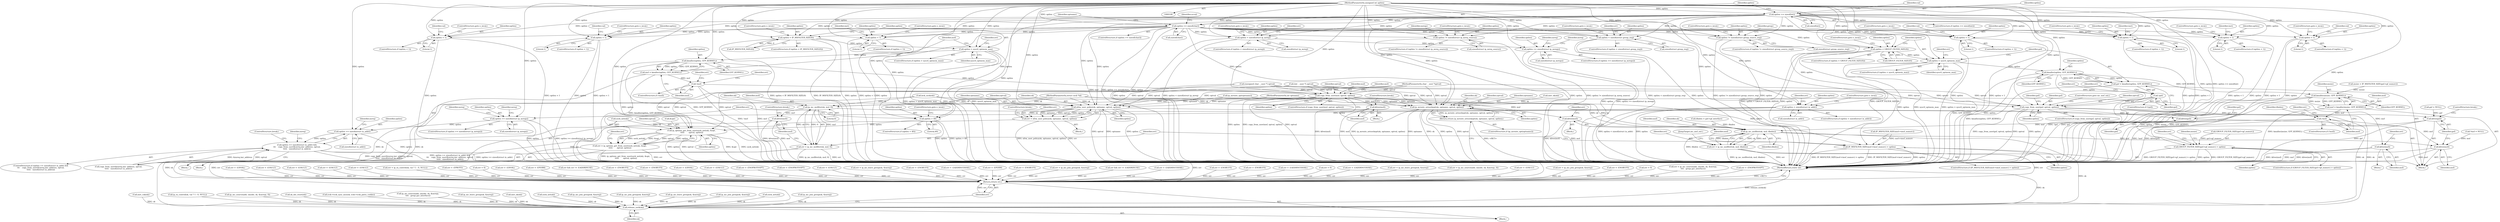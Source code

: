 digraph "0_linux_f6d8bd051c391c1c0458a30b2a7abcd939329259_26@API" {
"1000211" [label="(Call,optlen >= sizeof(int))"];
"1000113" [label="(MethodParameterIn,unsigned int optlen)"];
"1000227" [label="(Call,optlen >= sizeof(char))"];
"1000251" [label="(Call,ip_mroute_setsockopt(sk, optname, optval, optlen))"];
"1000250" [label="(Return,return ip_mroute_setsockopt(sk, optname, optval, optlen);)"];
"1000271" [label="(Call,optlen > 40)"];
"1000277" [label="(Call,ip_options_get_from_user(sock_net(sk), &opt,\n \t\t\t\t\t       optval, optlen))"];
"1000275" [label="(Call,err = ip_options_get_from_user(sock_net(sk), &opt,\n \t\t\t\t\t       optval, optlen))"];
"1001712" [label="(Return,return err;)"];
"1000505" [label="(Call,optlen < 1)"];
"1000615" [label="(Call,optlen < 1)"];
"1000644" [label="(Call,optlen < 1)"];
"1000671" [label="(Call,optlen < sizeof(struct in_addr))"];
"1000681" [label="(Call,optlen >= sizeof(struct ip_mreqn))"];
"1000704" [label="(Call,optlen >= sizeof(struct in_addr))"];
"1000703" [label="(Call,optlen >= sizeof(struct in_addr) &&\n\t\t\t    copy_from_user(&mreq.imr_address, optval,\n\t\t\t\t\t   sizeof(struct in_addr)))"];
"1000837" [label="(Call,optlen < sizeof(struct ip_mreq))"];
"1000847" [label="(Call,optlen >= sizeof(struct ip_mreqn))"];
"1000898" [label="(Call,optlen < IP_MSFILTER_SIZE(0))"];
"1000904" [label="(Call,optlen > sysctl_optmem_max)"];
"1000915" [label="(Call,kmalloc(optlen, GFP_KERNEL))"];
"1000913" [label="(Call,msf = kmalloc(optlen, GFP_KERNEL))"];
"1000919" [label="(Call,!msf)"];
"1000932" [label="(Call,copy_from_user(msf, optval, optlen))"];
"1000937" [label="(Call,kfree(msf))"];
"1000953" [label="(Call,kfree(msf))"];
"1000961" [label="(Call,IP_MSFILTER_SIZE(msf->imsf_numsrc) > optlen)"];
"1000968" [label="(Call,kfree(msf))"];
"1000977" [label="(Call,ip_mc_msfilter(sk, msf, 0))"];
"1000975" [label="(Call,err = ip_mc_msfilter(sk, msf, 0))"];
"1000981" [label="(Call,kfree(msf))"];
"1001710" [label="(Call,release_sock(sk))"];
"1000993" [label="(Call,optlen != sizeof(struct ip_mreq_source))"];
"1001109" [label="(Call,optlen < sizeof(struct group_req))"];
"1001190" [label="(Call,optlen != sizeof(struct group_source_req))"];
"1001390" [label="(Call,optlen < GROUP_FILTER_SIZE(0))"];
"1001396" [label="(Call,optlen > sysctl_optmem_max)"];
"1001407" [label="(Call,kmalloc(optlen, GFP_KERNEL))"];
"1001405" [label="(Call,gsf = kmalloc(optlen, GFP_KERNEL))"];
"1001411" [label="(Call,!gsf)"];
"1001424" [label="(Call,copy_from_user(gsf, optval, optlen))"];
"1001448" [label="(Call,GROUP_FILTER_SIZE(gsf->gf_numsrc) > optlen)"];
"1001577" [label="(Call,kfree(gsf))"];
"1001591" [label="(Call,kfree(gsf))"];
"1001468" [label="(Call,kmalloc(msize, GFP_KERNEL))"];
"1001466" [label="(Call,msf = kmalloc(msize, GFP_KERNEL))"];
"1001472" [label="(Call,!msf)"];
"1001584" [label="(Call,ip_mc_msfilter(sk, msf, ifindex))"];
"1001582" [label="(Call,err = ip_mc_msfilter(sk, msf, ifindex))"];
"1001589" [label="(Call,kfree(msf))"];
"1001596" [label="(Call,optlen < 1)"];
"1001628" [label="(Call,optlen < 1)"];
"1001653" [label="(Call,xfrm_user_policy(sk, optname, optval, optlen))"];
"1001651" [label="(Call,err = xfrm_user_policy(sk, optname, optval, optlen))"];
"1001671" [label="(Call,optlen < 1)"];
"1001685" [label="(Call,optlen < 1)"];
"1000508" [label="(ControlStructure,goto e_inval;)"];
"1001415" [label="(Identifier,err)"];
"1001685" [label="(Call,optlen < 1)"];
"1000905" [label="(Identifier,optlen)"];
"1000506" [label="(Identifier,optlen)"];
"1001425" [label="(Identifier,gsf)"];
"1001115" [label="(Identifier,err)"];
"1001656" [label="(Identifier,optval)"];
"1000295" [label="(Call,inet_csk(sk))"];
"1000507" [label="(Literal,1)"];
"1001390" [label="(Call,optlen < GROUP_FILTER_SIZE(0))"];
"1001395" [label="(ControlStructure,if (optlen > sysctl_optmem_max))"];
"1000673" [label="(Call,sizeof(struct in_addr))"];
"1001687" [label="(Literal,1)"];
"1000826" [label="(Call,err = -EPROTO)"];
"1001453" [label="(Identifier,optlen)"];
"1000981" [label="(Call,kfree(msf))"];
"1001713" [label="(Identifier,err)"];
"1001592" [label="(Identifier,gsf)"];
"1000969" [label="(Identifier,msf)"];
"1000670" [label="(ControlStructure,if (optlen < sizeof(struct in_addr)))"];
"1000210" [label="(ControlStructure,if (optlen >= sizeof(int)))"];
"1000704" [label="(Call,optlen >= sizeof(struct in_addr))"];
"1000961" [label="(Call,IP_MSFILTER_SIZE(msf->imsf_numsrc) > optlen)"];
"1000235" [label="(Identifier,ucval)"];
"1000247" [label="(ControlStructure,if (ip_mroute_opt(optname)))"];
"1000254" [label="(Identifier,optval)"];
"1000997" [label="(ControlStructure,goto e_inval;)"];
"1000253" [label="(Identifier,optname)"];
"1001579" [label="(Call,gsf = NULL)"];
"1001394" [label="(ControlStructure,goto e_inval;)"];
"1001408" [label="(Identifier,optlen)"];
"1000213" [label="(Call,sizeof(int))"];
"1000276" [label="(Identifier,err)"];
"1001467" [label="(Identifier,msf)"];
"1000274" [label="(ControlStructure,goto e_inval;)"];
"1001618" [label="(Call,ip_ra_control(sk, val ? 1 : 0, NULL))"];
"1001094" [label="(Call,ip_mc_source(add, omode, sk, &mreqs, 0))"];
"1000256" [label="(Call,err = 0)"];
"1000919" [label="(Call,!msf)"];
"1000849" [label="(Call,sizeof(struct ip_mreqn))"];
"1001392" [label="(Call,GROUP_FILTER_SIZE(0))"];
"1001412" [label="(Identifier,gsf)"];
"1000112" [label="(MethodParameterIn,char __user *optval)"];
"1001652" [label="(Identifier,err)"];
"1000864" [label="(Identifier,mreq)"];
"1000933" [label="(Identifier,msf)"];
"1001673" [label="(Literal,1)"];
"1000273" [label="(Literal,40)"];
"1000938" [label="(Identifier,msf)"];
"1000680" [label="(ControlStructure,if (optlen >= sizeof(struct ip_mreqn)))"];
"1000212" [label="(Identifier,optlen)"];
"1000953" [label="(Call,kfree(msf))"];
"1001674" [label="(ControlStructure,goto e_inval;)"];
"1000785" [label="(Call,err = -EINVAL)"];
"1001442" [label="(Call,err = -ENOBUFS)"];
"1000970" [label="(Call,err = -EINVAL)"];
"1000982" [label="(Identifier,msf)"];
"1000500" [label="(Call,sk_dst_reset(sk))"];
"1000277" [label="(Call,ip_options_get_from_user(sock_net(sk), &opt,\n \t\t\t\t\t       optval, optlen))"];
"1000915" [label="(Call,kmalloc(optlen, GFP_KERNEL))"];
"1001396" [label="(Call,optlen > sysctl_optmem_max)"];
"1001420" [label="(Identifier,err)"];
"1001398" [label="(Identifier,sysctl_optmem_max)"];
"1001677" [label="(Identifier,inet)"];
"1000689" [label="(Identifier,mreq)"];
"1000706" [label="(Call,sizeof(struct in_addr))"];
"1001711" [label="(Identifier,sk)"];
"1000909" [label="(Identifier,err)"];
"1000962" [label="(Call,IP_MSFILTER_SIZE(msf->imsf_numsrc))"];
"1001109" [label="(Call,optlen < sizeof(struct group_req))"];
"1001582" [label="(Call,err = ip_mc_msfilter(sk, msf, ifindex))"];
"1001665" [label="(Call,err = -EPERM)"];
"1000343" [label="(Call,icsk->icsk_sync_mss(sk, icsk->icsk_pmtu_cookie))"];
"1001376" [label="(Block,)"];
"1001476" [label="(Identifier,err)"];
"1001595" [label="(ControlStructure,if (optlen < 1))"];
"1001630" [label="(Literal,1)"];
"1000683" [label="(Call,sizeof(struct ip_mreqn))"];
"1001411" [label="(Call,!gsf)"];
"1001654" [label="(Identifier,sk)"];
"1001634" [label="(Identifier,inet)"];
"1000931" [label="(ControlStructure,if (copy_from_user(msf, optval, optlen)))"];
"1001589" [label="(Call,kfree(msf))"];
"1001071" [label="(Call,err && err != -EADDRINUSE)"];
"1001409" [label="(Identifier,GFP_KERNEL)"];
"1001414" [label="(Call,err = -ENOBUFS)"];
"1000617" [label="(Literal,1)"];
"1001597" [label="(Identifier,optlen)"];
"1000275" [label="(Call,err = ip_options_get_from_user(sock_net(sk), &opt,\n \t\t\t\t\t       optval, optlen))"];
"1000676" [label="(Call,err = -EFAULT)"];
"1000270" [label="(ControlStructure,if (optlen > 40))"];
"1000646" [label="(Literal,1)"];
"1000954" [label="(Identifier,msf)"];
"1001593" [label="(ControlStructure,break;)"];
"1000932" [label="(Call,copy_from_user(msf, optval, optlen))"];
"1000559" [label="(Call,err = -ENOPROTOOPT)"];
"1001670" [label="(ControlStructure,if (optlen < 1))"];
"1000960" [label="(ControlStructure,if (IP_MSFILTER_SIZE(msf->imsf_numsrc) > optlen))"];
"1000927" [label="(Call,err = -EFAULT)"];
"1000614" [label="(ControlStructure,if (optlen < 1))"];
"1001631" [label="(ControlStructure,goto e_inval;)"];
"1001428" [label="(ControlStructure,goto mc_msf_out;)"];
"1001705" [label="(Call,err = -ENOPROTOOPT)"];
"1000917" [label="(Identifier,GFP_KERNEL)"];
"1001591" [label="(Call,kfree(gsf))"];
"1000980" [label="(Literal,0)"];
"1001599" [label="(ControlStructure,goto e_inval;)"];
"1000836" [label="(ControlStructure,if (optlen < sizeof(struct ip_mreq)))"];
"1000903" [label="(ControlStructure,if (optlen > sysctl_optmem_max))"];
"1000280" [label="(Call,&opt)"];
"1001423" [label="(ControlStructure,if (copy_from_user(gsf, optval, optlen)))"];
"1000621" [label="(Identifier,val)"];
"1001460" [label="(Call,msize = IP_MSFILTER_SIZE(gsf->gf_numsrc))"];
"1001651" [label="(Call,err = xfrm_user_policy(sk, optname, optval, optlen))"];
"1000111" [label="(MethodParameterIn,int optname)"];
"1000916" [label="(Identifier,optlen)"];
"1000887" [label="(Call,err = ip_mc_leave_group(sk, &mreq))"];
"1000895" [label="(Block,)"];
"1000904" [label="(Call,optlen > sysctl_optmem_max)"];
"1000705" [label="(Identifier,optlen)"];
"1000920" [label="(Identifier,msf)"];
"1001584" [label="(Call,ip_mc_msfilter(sk, msf, ifindex))"];
"1001365" [label="(Call,ip_mc_source(add, omode, sk, &mreqs,\n\t\t\t\t   greqs.gsr_interface))"];
"1001577" [label="(Call,kfree(gsf))"];
"1000993" [label="(Call,optlen != sizeof(struct ip_mreq_source))"];
"1001583" [label="(Identifier,err)"];
"1001470" [label="(Identifier,GFP_KERNEL)"];
"1001473" [label="(Identifier,msf)"];
"1000955" [label="(Call,err = -ENOBUFS)"];
"1000976" [label="(Identifier,err)"];
"1001194" [label="(ControlStructure,goto e_inval;)"];
"1000977" [label="(Call,ip_mc_msfilter(sk, msf, 0))"];
"1001448" [label="(Call,GROUP_FILTER_SIZE(gsf->gf_numsrc) > optlen)"];
"1001189" [label="(ControlStructure,if (optlen != sizeof(struct group_source_req)))"];
"1001174" [label="(Call,ip_mc_leave_group(sk, &mreq))"];
"1001627" [label="(ControlStructure,if (optlen < 1))"];
"1000647" [label="(ControlStructure,goto e_inval;)"];
"1001391" [label="(Identifier,optlen)"];
"1000250" [label="(Return,return ip_mroute_setsockopt(sk, optname, optval, optlen);)"];
"1000265" [label="(Block,)"];
"1000832" [label="(Call,inet_sk(sk))"];
"1001712" [label="(Return,return err;)"];
"1000775" [label="(Call,err = -EADDRNOTAVAIL)"];
"1001688" [label="(ControlStructure,goto e_inval;)"];
"1000837" [label="(Call,optlen < sizeof(struct ip_mreq))"];
"1000978" [label="(Identifier,sk)"];
"1001642" [label="(Call,err = -EPERM)"];
"1001603" [label="(Identifier,val)"];
"1000283" [label="(Identifier,optlen)"];
"1001475" [label="(Call,err = -ENOBUFS)"];
"1000952" [label="(Block,)"];
"1000880" [label="(Call,err = ip_mc_join_group(sk, &mreq))"];
"1001335" [label="(Call,err && err != -EADDRINUSE)"];
"1000966" [label="(Identifier,optlen)"];
"1000944" [label="(Identifier,msf)"];
"1001629" [label="(Identifier,optlen)"];
"1001585" [label="(Identifier,sk)"];
"1000227" [label="(Call,optlen >= sizeof(char))"];
"1001447" [label="(ControlStructure,if (GROUP_FILTER_SIZE(gsf->gf_numsrc) > optlen))"];
"1000109" [label="(MethodParameterIn,struct sock *sk)"];
"1001225" [label="(Call,err = -EADDRNOTAVAIL)"];
"1000995" [label="(Call,sizeof(struct ip_mreq_source))"];
"1001405" [label="(Call,gsf = kmalloc(optlen, GFP_KERNEL))"];
"1000847" [label="(Call,optlen >= sizeof(struct ip_mreqn))"];
"1000720" [label="(Identifier,mreq)"];
"1000236" [label="(Call,(unsigned char __user *) optval)"];
"1001424" [label="(Call,copy_from_user(gsf, optval, optlen))"];
"1000682" [label="(Identifier,optlen)"];
"1000263" [label="(Block,)"];
"1001466" [label="(Call,msf = kmalloc(msize, GFP_KERNEL))"];
"1000681" [label="(Call,optlen >= sizeof(struct ip_mreqn))"];
"1000922" [label="(Call,err = -ENOBUFS)"];
"1000848" [label="(Identifier,optlen)"];
"1000251" [label="(Call,ip_mroute_setsockopt(sk, optname, optval, optlen))"];
"1001461" [label="(Identifier,msize)"];
"1000936" [label="(Block,)"];
"1001684" [label="(ControlStructure,if (optlen < 1))"];
"1001400" [label="(Call,err = -ENOBUFS)"];
"1001192" [label="(Call,sizeof(struct group_source_req))"];
"1000716" [label="(ControlStructure,break;)"];
"1000913" [label="(Call,msf = kmalloc(optlen, GFP_KERNEL))"];
"1001587" [label="(Identifier,ifindex)"];
"1000939" [label="(ControlStructure,break;)"];
"1001469" [label="(Identifier,msize)"];
"1000282" [label="(Identifier,optval)"];
"1000285" [label="(Identifier,err)"];
"1000971" [label="(Identifier,err)"];
"1001500" [label="(Call,err = -EADDRNOTAVAIL)"];
"1001401" [label="(Identifier,err)"];
"1001108" [label="(ControlStructure,if (optlen < sizeof(struct group_req)))"];
"1001580" [label="(Identifier,gsf)"];
"1001672" [label="(Identifier,optlen)"];
"1000248" [label="(Call,ip_mroute_opt(optname))"];
"1000838" [label="(Identifier,optlen)"];
"1000902" [label="(ControlStructure,goto e_inval;)"];
"1000271" [label="(Call,optlen > 40)"];
"1001426" [label="(Identifier,optval)"];
"1001628" [label="(Call,optlen < 1)"];
"1001471" [label="(ControlStructure,if (!msf))"];
"1001172" [label="(Call,err = ip_mc_leave_group(sk, &mreq))"];
"1000671" [label="(Call,optlen < sizeof(struct in_addr))"];
"1000615" [label="(Call,optlen < 1)"];
"1000750" [label="(Call,sock_net(sk))"];
"1001092" [label="(Call,err = ip_mc_source(add, omode, sk, &mreqs, 0))"];
"1000672" [label="(Identifier,optlen)"];
"1001598" [label="(Literal,1)"];
"1001655" [label="(Identifier,optname)"];
"1000643" [label="(ControlStructure,if (optlen < 1))"];
"1001066" [label="(Call,ip_mc_join_group(sk, &mreq))"];
"1000839" [label="(Call,sizeof(struct ip_mreq))"];
"1001449" [label="(Call,GROUP_FILTER_SIZE(gsf->gf_numsrc))"];
"1000229" [label="(Call,sizeof(char))"];
"1000900" [label="(Call,IP_MSFILTER_SIZE(0))"];
"1000645" [label="(Identifier,optlen)"];
"1000937" [label="(Call,kfree(msf))"];
"1000934" [label="(Identifier,optval)"];
"1000272" [label="(Identifier,optlen)"];
"1000842" [label="(Call,err = -EFAULT)"];
"1000113" [label="(MethodParameterIn,unsigned int optlen)"];
"1001653" [label="(Call,xfrm_user_policy(sk, optname, optval, optlen))"];
"1001407" [label="(Call,kmalloc(optlen, GFP_KERNEL))"];
"1001533" [label="(Call,err = -EADDRNOTAVAIL)"];
"1000979" [label="(Identifier,msf)"];
"1001481" [label="(Identifier,ifindex)"];
"1000219" [label="(Call,(int __user *) optval)"];
"1000743" [label="(Call,err = 0)"];
"1000897" [label="(ControlStructure,if (optlen < IP_MSFILTER_SIZE(0)))"];
"1000956" [label="(Identifier,err)"];
"1001110" [label="(Identifier,optlen)"];
"1000644" [label="(Call,optlen < 1)"];
"1001191" [label="(Identifier,optlen)"];
"1000211" [label="(Call,optlen >= sizeof(int))"];
"1001578" [label="(Identifier,gsf)"];
"1000711" [label="(Identifier,mreq)"];
"1001588" [label="(JumpTarget,mc_msf_out:)"];
"1001113" [label="(ControlStructure,goto e_inval;)"];
"1000992" [label="(ControlStructure,if (optlen != sizeof(struct ip_mreq_source)))"];
"1001379" [label="(Call,*msf = NULL)"];
"1001657" [label="(Identifier,optlen)"];
"1000923" [label="(Identifier,err)"];
"1000226" [label="(ControlStructure,if (optlen >= sizeof(char)))"];
"1001167" [label="(Call,ip_mc_join_group(sk, &mreq))"];
"1000994" [label="(Identifier,optlen)"];
"1000889" [label="(Call,ip_mc_leave_group(sk, &mreq))"];
"1000249" [label="(Identifier,optname)"];
"1001720" [label="(MethodReturn,static int)"];
"1000708" [label="(Call,copy_from_user(&mreq.imr_address, optval,\n\t\t\t\t\t   sizeof(struct in_addr)))"];
"1000882" [label="(Call,ip_mc_join_group(sk, &mreq))"];
"1001165" [label="(Call,err = ip_mc_join_group(sk, &mreq))"];
"1000618" [label="(ControlStructure,goto e_inval;)"];
"1000118" [label="(Call,inet_sk(sk))"];
"1000908" [label="(Call,err = -ENOBUFS)"];
"1000899" [label="(Identifier,optlen)"];
"1000770" [label="(Call,sock_net(sk))"];
"1000512" [label="(Identifier,val)"];
"1001596" [label="(Call,optlen < 1)"];
"1001671" [label="(Call,optlen < 1)"];
"1001692" [label="(Identifier,val)"];
"1000818" [label="(Call,err = 0)"];
"1000616" [label="(Identifier,optlen)"];
"1000928" [label="(Identifier,err)"];
"1001363" [label="(Call,err = ip_mc_source(add, omode, sk, &mreqs,\n\t\t\t\t   greqs.gsr_interface))"];
"1000278" [label="(Call,sock_net(sk))"];
"1000675" [label="(ControlStructure,goto e_inval;)"];
"1000228" [label="(Identifier,optlen)"];
"1001480" [label="(Call,ifindex = gsf->gf_interface)"];
"1001456" [label="(Identifier,err)"];
"1000975" [label="(Call,err = ip_mc_msfilter(sk, msf, 0))"];
"1000537" [label="(Call,err = -ENOPROTOOPT)"];
"1000935" [label="(Identifier,optlen)"];
"1001330" [label="(Call,ip_mc_join_group(sk, &mreq))"];
"1001389" [label="(ControlStructure,if (optlen < GROUP_FILTER_SIZE(0)))"];
"1001590" [label="(Identifier,msf)"];
"1000114" [label="(Block,)"];
"1001710" [label="(Call,release_sock(sk))"];
"1000843" [label="(Identifier,err)"];
"1001455" [label="(Call,err = -EINVAL)"];
"1000504" [label="(ControlStructure,if (optlen < 1))"];
"1000967" [label="(Block,)"];
"1001001" [label="(Identifier,mreqs)"];
"1001410" [label="(ControlStructure,if (!gsf))"];
"1000983" [label="(ControlStructure,break;)"];
"1000918" [label="(ControlStructure,if (!msf))"];
"1000968" [label="(Call,kfree(msf))"];
"1001397" [label="(Identifier,optlen)"];
"1001658" [label="(ControlStructure,break;)"];
"1001006" [label="(Call,err = -EFAULT)"];
"1001433" [label="(Identifier,gsf)"];
"1001419" [label="(Call,err = -EFAULT)"];
"1001190" [label="(Call,optlen != sizeof(struct group_source_req))"];
"1001427" [label="(Identifier,optlen)"];
"1000698" [label="(Identifier,mreq)"];
"1001406" [label="(Identifier,gsf)"];
"1000846" [label="(ControlStructure,if (optlen >= sizeof(struct ip_mreqn)))"];
"1001203" [label="(Call,err = -EFAULT)"];
"1000914" [label="(Identifier,msf)"];
"1000677" [label="(Identifier,err)"];
"1001198" [label="(Identifier,greqs)"];
"1000906" [label="(Identifier,sysctl_optmem_max)"];
"1001111" [label="(Call,sizeof(struct group_req))"];
"1000703" [label="(Call,optlen >= sizeof(struct in_addr) &&\n\t\t\t    copy_from_user(&mreq.imr_address, optval,\n\t\t\t\t\t   sizeof(struct in_addr)))"];
"1001114" [label="(Call,err = -EFAULT)"];
"1000841" [label="(ControlStructure,goto e_inval;)"];
"1000505" [label="(Call,optlen < 1)"];
"1001468" [label="(Call,kmalloc(msize, GFP_KERNEL))"];
"1000650" [label="(Identifier,inet)"];
"1000259" [label="(Call,lock_sock(sk))"];
"1001616" [label="(Call,err = ip_ra_control(sk, val ? 1 : 0, NULL))"];
"1001686" [label="(Identifier,optlen)"];
"1000898" [label="(Call,optlen < IP_MSFILTER_SIZE(0))"];
"1000855" [label="(Identifier,mreq)"];
"1000702" [label="(ControlStructure,if (optlen >= sizeof(struct in_addr) &&\n\t\t\t    copy_from_user(&mreq.imr_address, optval,\n\t\t\t\t\t   sizeof(struct in_addr))))"];
"1001472" [label="(Call,!msf)"];
"1000218" [label="(Identifier,val)"];
"1000252" [label="(Identifier,sk)"];
"1001586" [label="(Identifier,msf)"];
"1000255" [label="(Identifier,optlen)"];
"1000211" -> "1000210"  [label="AST: "];
"1000211" -> "1000213"  [label="CFG: "];
"1000212" -> "1000211"  [label="AST: "];
"1000213" -> "1000211"  [label="AST: "];
"1000218" -> "1000211"  [label="CFG: "];
"1000228" -> "1000211"  [label="CFG: "];
"1000211" -> "1001720"  [label="DDG: optlen"];
"1000211" -> "1001720"  [label="DDG: optlen >= sizeof(int)"];
"1000113" -> "1000211"  [label="DDG: optlen"];
"1000211" -> "1000227"  [label="DDG: optlen"];
"1000211" -> "1000251"  [label="DDG: optlen"];
"1000211" -> "1000271"  [label="DDG: optlen"];
"1000211" -> "1000505"  [label="DDG: optlen"];
"1000211" -> "1000615"  [label="DDG: optlen"];
"1000211" -> "1000644"  [label="DDG: optlen"];
"1000211" -> "1000671"  [label="DDG: optlen"];
"1000211" -> "1000837"  [label="DDG: optlen"];
"1000211" -> "1000898"  [label="DDG: optlen"];
"1000211" -> "1000993"  [label="DDG: optlen"];
"1000211" -> "1001109"  [label="DDG: optlen"];
"1000211" -> "1001190"  [label="DDG: optlen"];
"1000211" -> "1001390"  [label="DDG: optlen"];
"1000211" -> "1001596"  [label="DDG: optlen"];
"1000211" -> "1001628"  [label="DDG: optlen"];
"1000211" -> "1001653"  [label="DDG: optlen"];
"1000211" -> "1001671"  [label="DDG: optlen"];
"1000211" -> "1001685"  [label="DDG: optlen"];
"1000113" -> "1000108"  [label="AST: "];
"1000113" -> "1001720"  [label="DDG: optlen"];
"1000113" -> "1000227"  [label="DDG: optlen"];
"1000113" -> "1000251"  [label="DDG: optlen"];
"1000113" -> "1000271"  [label="DDG: optlen"];
"1000113" -> "1000277"  [label="DDG: optlen"];
"1000113" -> "1000505"  [label="DDG: optlen"];
"1000113" -> "1000615"  [label="DDG: optlen"];
"1000113" -> "1000644"  [label="DDG: optlen"];
"1000113" -> "1000671"  [label="DDG: optlen"];
"1000113" -> "1000681"  [label="DDG: optlen"];
"1000113" -> "1000704"  [label="DDG: optlen"];
"1000113" -> "1000837"  [label="DDG: optlen"];
"1000113" -> "1000847"  [label="DDG: optlen"];
"1000113" -> "1000898"  [label="DDG: optlen"];
"1000113" -> "1000904"  [label="DDG: optlen"];
"1000113" -> "1000915"  [label="DDG: optlen"];
"1000113" -> "1000932"  [label="DDG: optlen"];
"1000113" -> "1000961"  [label="DDG: optlen"];
"1000113" -> "1000993"  [label="DDG: optlen"];
"1000113" -> "1001109"  [label="DDG: optlen"];
"1000113" -> "1001190"  [label="DDG: optlen"];
"1000113" -> "1001390"  [label="DDG: optlen"];
"1000113" -> "1001396"  [label="DDG: optlen"];
"1000113" -> "1001407"  [label="DDG: optlen"];
"1000113" -> "1001424"  [label="DDG: optlen"];
"1000113" -> "1001448"  [label="DDG: optlen"];
"1000113" -> "1001596"  [label="DDG: optlen"];
"1000113" -> "1001628"  [label="DDG: optlen"];
"1000113" -> "1001653"  [label="DDG: optlen"];
"1000113" -> "1001671"  [label="DDG: optlen"];
"1000113" -> "1001685"  [label="DDG: optlen"];
"1000227" -> "1000226"  [label="AST: "];
"1000227" -> "1000229"  [label="CFG: "];
"1000228" -> "1000227"  [label="AST: "];
"1000229" -> "1000227"  [label="AST: "];
"1000235" -> "1000227"  [label="CFG: "];
"1000249" -> "1000227"  [label="CFG: "];
"1000227" -> "1001720"  [label="DDG: optlen >= sizeof(char)"];
"1000227" -> "1001720"  [label="DDG: optlen"];
"1000227" -> "1000251"  [label="DDG: optlen"];
"1000227" -> "1000271"  [label="DDG: optlen"];
"1000227" -> "1000505"  [label="DDG: optlen"];
"1000227" -> "1000615"  [label="DDG: optlen"];
"1000227" -> "1000644"  [label="DDG: optlen"];
"1000227" -> "1000671"  [label="DDG: optlen"];
"1000227" -> "1000837"  [label="DDG: optlen"];
"1000227" -> "1000898"  [label="DDG: optlen"];
"1000227" -> "1000993"  [label="DDG: optlen"];
"1000227" -> "1001109"  [label="DDG: optlen"];
"1000227" -> "1001190"  [label="DDG: optlen"];
"1000227" -> "1001390"  [label="DDG: optlen"];
"1000227" -> "1001596"  [label="DDG: optlen"];
"1000227" -> "1001628"  [label="DDG: optlen"];
"1000227" -> "1001653"  [label="DDG: optlen"];
"1000227" -> "1001671"  [label="DDG: optlen"];
"1000227" -> "1001685"  [label="DDG: optlen"];
"1000251" -> "1000250"  [label="AST: "];
"1000251" -> "1000255"  [label="CFG: "];
"1000252" -> "1000251"  [label="AST: "];
"1000253" -> "1000251"  [label="AST: "];
"1000254" -> "1000251"  [label="AST: "];
"1000255" -> "1000251"  [label="AST: "];
"1000250" -> "1000251"  [label="CFG: "];
"1000251" -> "1001720"  [label="DDG: ip_mroute_setsockopt(sk, optname, optval, optlen)"];
"1000251" -> "1001720"  [label="DDG: optname"];
"1000251" -> "1001720"  [label="DDG: optlen"];
"1000251" -> "1001720"  [label="DDG: optval"];
"1000251" -> "1001720"  [label="DDG: sk"];
"1000251" -> "1000250"  [label="DDG: ip_mroute_setsockopt(sk, optname, optval, optlen)"];
"1000118" -> "1000251"  [label="DDG: sk"];
"1000109" -> "1000251"  [label="DDG: sk"];
"1000248" -> "1000251"  [label="DDG: optname"];
"1000111" -> "1000251"  [label="DDG: optname"];
"1000219" -> "1000251"  [label="DDG: optval"];
"1000236" -> "1000251"  [label="DDG: optval"];
"1000112" -> "1000251"  [label="DDG: optval"];
"1000250" -> "1000247"  [label="AST: "];
"1001720" -> "1000250"  [label="CFG: "];
"1000250" -> "1001720"  [label="DDG: <RET>"];
"1000271" -> "1000270"  [label="AST: "];
"1000271" -> "1000273"  [label="CFG: "];
"1000272" -> "1000271"  [label="AST: "];
"1000273" -> "1000271"  [label="AST: "];
"1000274" -> "1000271"  [label="CFG: "];
"1000276" -> "1000271"  [label="CFG: "];
"1000271" -> "1001720"  [label="DDG: optlen"];
"1000271" -> "1001720"  [label="DDG: optlen > 40"];
"1000271" -> "1000277"  [label="DDG: optlen"];
"1000277" -> "1000275"  [label="AST: "];
"1000277" -> "1000283"  [label="CFG: "];
"1000278" -> "1000277"  [label="AST: "];
"1000280" -> "1000277"  [label="AST: "];
"1000282" -> "1000277"  [label="AST: "];
"1000283" -> "1000277"  [label="AST: "];
"1000275" -> "1000277"  [label="CFG: "];
"1000277" -> "1001720"  [label="DDG: optval"];
"1000277" -> "1001720"  [label="DDG: &opt"];
"1000277" -> "1001720"  [label="DDG: sock_net(sk)"];
"1000277" -> "1001720"  [label="DDG: optlen"];
"1000277" -> "1000275"  [label="DDG: sock_net(sk)"];
"1000277" -> "1000275"  [label="DDG: &opt"];
"1000277" -> "1000275"  [label="DDG: optval"];
"1000277" -> "1000275"  [label="DDG: optlen"];
"1000278" -> "1000277"  [label="DDG: sk"];
"1000219" -> "1000277"  [label="DDG: optval"];
"1000236" -> "1000277"  [label="DDG: optval"];
"1000112" -> "1000277"  [label="DDG: optval"];
"1000275" -> "1000265"  [label="AST: "];
"1000276" -> "1000275"  [label="AST: "];
"1000285" -> "1000275"  [label="CFG: "];
"1000275" -> "1001720"  [label="DDG: err"];
"1000275" -> "1001720"  [label="DDG: ip_options_get_from_user(sock_net(sk), &opt,\n \t\t\t\t\t       optval, optlen)"];
"1000275" -> "1001712"  [label="DDG: err"];
"1001712" -> "1000114"  [label="AST: "];
"1001712" -> "1001713"  [label="CFG: "];
"1001713" -> "1001712"  [label="AST: "];
"1001720" -> "1001712"  [label="CFG: "];
"1001712" -> "1001720"  [label="DDG: <RET>"];
"1001713" -> "1001712"  [label="DDG: err"];
"1001642" -> "1001712"  [label="DDG: err"];
"1000559" -> "1001712"  [label="DDG: err"];
"1000826" -> "1001712"  [label="DDG: err"];
"1000676" -> "1001712"  [label="DDG: err"];
"1001475" -> "1001712"  [label="DDG: err"];
"1001006" -> "1001712"  [label="DDG: err"];
"1001582" -> "1001712"  [label="DDG: err"];
"1000785" -> "1001712"  [label="DDG: err"];
"1001335" -> "1001712"  [label="DDG: err"];
"1000256" -> "1001712"  [label="DDG: err"];
"1000955" -> "1001712"  [label="DDG: err"];
"1001442" -> "1001712"  [label="DDG: err"];
"1000908" -> "1001712"  [label="DDG: err"];
"1000842" -> "1001712"  [label="DDG: err"];
"1001165" -> "1001712"  [label="DDG: err"];
"1000880" -> "1001712"  [label="DDG: err"];
"1000775" -> "1001712"  [label="DDG: err"];
"1000743" -> "1001712"  [label="DDG: err"];
"1001414" -> "1001712"  [label="DDG: err"];
"1001533" -> "1001712"  [label="DDG: err"];
"1001705" -> "1001712"  [label="DDG: err"];
"1001172" -> "1001712"  [label="DDG: err"];
"1001071" -> "1001712"  [label="DDG: err"];
"1001665" -> "1001712"  [label="DDG: err"];
"1001455" -> "1001712"  [label="DDG: err"];
"1001114" -> "1001712"  [label="DDG: err"];
"1001363" -> "1001712"  [label="DDG: err"];
"1000970" -> "1001712"  [label="DDG: err"];
"1001203" -> "1001712"  [label="DDG: err"];
"1001616" -> "1001712"  [label="DDG: err"];
"1000922" -> "1001712"  [label="DDG: err"];
"1001225" -> "1001712"  [label="DDG: err"];
"1000887" -> "1001712"  [label="DDG: err"];
"1000818" -> "1001712"  [label="DDG: err"];
"1001092" -> "1001712"  [label="DDG: err"];
"1000975" -> "1001712"  [label="DDG: err"];
"1001651" -> "1001712"  [label="DDG: err"];
"1000927" -> "1001712"  [label="DDG: err"];
"1000537" -> "1001712"  [label="DDG: err"];
"1001500" -> "1001712"  [label="DDG: err"];
"1001419" -> "1001712"  [label="DDG: err"];
"1001400" -> "1001712"  [label="DDG: err"];
"1000505" -> "1000504"  [label="AST: "];
"1000505" -> "1000507"  [label="CFG: "];
"1000506" -> "1000505"  [label="AST: "];
"1000507" -> "1000505"  [label="AST: "];
"1000508" -> "1000505"  [label="CFG: "];
"1000512" -> "1000505"  [label="CFG: "];
"1000505" -> "1001720"  [label="DDG: optlen"];
"1000505" -> "1001720"  [label="DDG: optlen < 1"];
"1000615" -> "1000614"  [label="AST: "];
"1000615" -> "1000617"  [label="CFG: "];
"1000616" -> "1000615"  [label="AST: "];
"1000617" -> "1000615"  [label="AST: "];
"1000618" -> "1000615"  [label="CFG: "];
"1000621" -> "1000615"  [label="CFG: "];
"1000615" -> "1001720"  [label="DDG: optlen"];
"1000615" -> "1001720"  [label="DDG: optlen < 1"];
"1000644" -> "1000643"  [label="AST: "];
"1000644" -> "1000646"  [label="CFG: "];
"1000645" -> "1000644"  [label="AST: "];
"1000646" -> "1000644"  [label="AST: "];
"1000647" -> "1000644"  [label="CFG: "];
"1000650" -> "1000644"  [label="CFG: "];
"1000644" -> "1001720"  [label="DDG: optlen < 1"];
"1000644" -> "1001720"  [label="DDG: optlen"];
"1000671" -> "1000670"  [label="AST: "];
"1000671" -> "1000673"  [label="CFG: "];
"1000672" -> "1000671"  [label="AST: "];
"1000673" -> "1000671"  [label="AST: "];
"1000675" -> "1000671"  [label="CFG: "];
"1000677" -> "1000671"  [label="CFG: "];
"1000671" -> "1001720"  [label="DDG: optlen"];
"1000671" -> "1001720"  [label="DDG: optlen < sizeof(struct in_addr)"];
"1000671" -> "1000681"  [label="DDG: optlen"];
"1000681" -> "1000680"  [label="AST: "];
"1000681" -> "1000683"  [label="CFG: "];
"1000682" -> "1000681"  [label="AST: "];
"1000683" -> "1000681"  [label="AST: "];
"1000689" -> "1000681"  [label="CFG: "];
"1000698" -> "1000681"  [label="CFG: "];
"1000681" -> "1001720"  [label="DDG: optlen >= sizeof(struct ip_mreqn)"];
"1000681" -> "1001720"  [label="DDG: optlen"];
"1000681" -> "1000704"  [label="DDG: optlen"];
"1000704" -> "1000703"  [label="AST: "];
"1000704" -> "1000706"  [label="CFG: "];
"1000705" -> "1000704"  [label="AST: "];
"1000706" -> "1000704"  [label="AST: "];
"1000711" -> "1000704"  [label="CFG: "];
"1000703" -> "1000704"  [label="CFG: "];
"1000704" -> "1001720"  [label="DDG: optlen"];
"1000704" -> "1000703"  [label="DDG: optlen"];
"1000703" -> "1000702"  [label="AST: "];
"1000703" -> "1000708"  [label="CFG: "];
"1000708" -> "1000703"  [label="AST: "];
"1000716" -> "1000703"  [label="CFG: "];
"1000720" -> "1000703"  [label="CFG: "];
"1000703" -> "1001720"  [label="DDG: copy_from_user(&mreq.imr_address, optval,\n\t\t\t\t\t   sizeof(struct in_addr))"];
"1000703" -> "1001720"  [label="DDG: optlen >= sizeof(struct in_addr) &&\n\t\t\t    copy_from_user(&mreq.imr_address, optval,\n\t\t\t\t\t   sizeof(struct in_addr))"];
"1000703" -> "1001720"  [label="DDG: optlen >= sizeof(struct in_addr)"];
"1000708" -> "1000703"  [label="DDG: &mreq.imr_address"];
"1000708" -> "1000703"  [label="DDG: optval"];
"1000837" -> "1000836"  [label="AST: "];
"1000837" -> "1000839"  [label="CFG: "];
"1000838" -> "1000837"  [label="AST: "];
"1000839" -> "1000837"  [label="AST: "];
"1000841" -> "1000837"  [label="CFG: "];
"1000843" -> "1000837"  [label="CFG: "];
"1000837" -> "1001720"  [label="DDG: optlen"];
"1000837" -> "1001720"  [label="DDG: optlen < sizeof(struct ip_mreq)"];
"1000837" -> "1000847"  [label="DDG: optlen"];
"1000847" -> "1000846"  [label="AST: "];
"1000847" -> "1000849"  [label="CFG: "];
"1000848" -> "1000847"  [label="AST: "];
"1000849" -> "1000847"  [label="AST: "];
"1000855" -> "1000847"  [label="CFG: "];
"1000864" -> "1000847"  [label="CFG: "];
"1000847" -> "1001720"  [label="DDG: optlen"];
"1000847" -> "1001720"  [label="DDG: optlen >= sizeof(struct ip_mreqn)"];
"1000898" -> "1000897"  [label="AST: "];
"1000898" -> "1000900"  [label="CFG: "];
"1000899" -> "1000898"  [label="AST: "];
"1000900" -> "1000898"  [label="AST: "];
"1000902" -> "1000898"  [label="CFG: "];
"1000905" -> "1000898"  [label="CFG: "];
"1000898" -> "1001720"  [label="DDG: optlen"];
"1000898" -> "1001720"  [label="DDG: optlen < IP_MSFILTER_SIZE(0)"];
"1000898" -> "1001720"  [label="DDG: IP_MSFILTER_SIZE(0)"];
"1000900" -> "1000898"  [label="DDG: 0"];
"1000898" -> "1000904"  [label="DDG: optlen"];
"1000904" -> "1000903"  [label="AST: "];
"1000904" -> "1000906"  [label="CFG: "];
"1000905" -> "1000904"  [label="AST: "];
"1000906" -> "1000904"  [label="AST: "];
"1000909" -> "1000904"  [label="CFG: "];
"1000914" -> "1000904"  [label="CFG: "];
"1000904" -> "1001720"  [label="DDG: optlen > sysctl_optmem_max"];
"1000904" -> "1001720"  [label="DDG: optlen"];
"1000904" -> "1001720"  [label="DDG: sysctl_optmem_max"];
"1000904" -> "1000915"  [label="DDG: optlen"];
"1000915" -> "1000913"  [label="AST: "];
"1000915" -> "1000917"  [label="CFG: "];
"1000916" -> "1000915"  [label="AST: "];
"1000917" -> "1000915"  [label="AST: "];
"1000913" -> "1000915"  [label="CFG: "];
"1000915" -> "1001720"  [label="DDG: optlen"];
"1000915" -> "1001720"  [label="DDG: GFP_KERNEL"];
"1000915" -> "1000913"  [label="DDG: optlen"];
"1000915" -> "1000913"  [label="DDG: GFP_KERNEL"];
"1000915" -> "1000932"  [label="DDG: optlen"];
"1000913" -> "1000895"  [label="AST: "];
"1000914" -> "1000913"  [label="AST: "];
"1000920" -> "1000913"  [label="CFG: "];
"1000913" -> "1001720"  [label="DDG: kmalloc(optlen, GFP_KERNEL)"];
"1000913" -> "1000919"  [label="DDG: msf"];
"1000919" -> "1000918"  [label="AST: "];
"1000919" -> "1000920"  [label="CFG: "];
"1000920" -> "1000919"  [label="AST: "];
"1000923" -> "1000919"  [label="CFG: "];
"1000928" -> "1000919"  [label="CFG: "];
"1000919" -> "1001720"  [label="DDG: msf"];
"1000919" -> "1001720"  [label="DDG: !msf"];
"1000919" -> "1000932"  [label="DDG: msf"];
"1000932" -> "1000931"  [label="AST: "];
"1000932" -> "1000935"  [label="CFG: "];
"1000933" -> "1000932"  [label="AST: "];
"1000934" -> "1000932"  [label="AST: "];
"1000935" -> "1000932"  [label="AST: "];
"1000938" -> "1000932"  [label="CFG: "];
"1000944" -> "1000932"  [label="CFG: "];
"1000932" -> "1001720"  [label="DDG: optlen"];
"1000932" -> "1001720"  [label="DDG: optval"];
"1000932" -> "1001720"  [label="DDG: copy_from_user(msf, optval, optlen)"];
"1000219" -> "1000932"  [label="DDG: optval"];
"1000236" -> "1000932"  [label="DDG: optval"];
"1000112" -> "1000932"  [label="DDG: optval"];
"1000932" -> "1000937"  [label="DDG: msf"];
"1000932" -> "1000953"  [label="DDG: msf"];
"1000932" -> "1000961"  [label="DDG: optlen"];
"1000932" -> "1000968"  [label="DDG: msf"];
"1000932" -> "1000977"  [label="DDG: msf"];
"1000937" -> "1000936"  [label="AST: "];
"1000937" -> "1000938"  [label="CFG: "];
"1000938" -> "1000937"  [label="AST: "];
"1000939" -> "1000937"  [label="CFG: "];
"1000937" -> "1001720"  [label="DDG: kfree(msf)"];
"1000937" -> "1001720"  [label="DDG: msf"];
"1000953" -> "1000952"  [label="AST: "];
"1000953" -> "1000954"  [label="CFG: "];
"1000954" -> "1000953"  [label="AST: "];
"1000956" -> "1000953"  [label="CFG: "];
"1000953" -> "1001720"  [label="DDG: kfree(msf)"];
"1000953" -> "1001720"  [label="DDG: msf"];
"1000961" -> "1000960"  [label="AST: "];
"1000961" -> "1000966"  [label="CFG: "];
"1000962" -> "1000961"  [label="AST: "];
"1000966" -> "1000961"  [label="AST: "];
"1000969" -> "1000961"  [label="CFG: "];
"1000976" -> "1000961"  [label="CFG: "];
"1000961" -> "1001720"  [label="DDG: IP_MSFILTER_SIZE(msf->imsf_numsrc)"];
"1000961" -> "1001720"  [label="DDG: optlen"];
"1000961" -> "1001720"  [label="DDG: IP_MSFILTER_SIZE(msf->imsf_numsrc) > optlen"];
"1000962" -> "1000961"  [label="DDG: msf->imsf_numsrc"];
"1000968" -> "1000967"  [label="AST: "];
"1000968" -> "1000969"  [label="CFG: "];
"1000969" -> "1000968"  [label="AST: "];
"1000971" -> "1000968"  [label="CFG: "];
"1000968" -> "1001720"  [label="DDG: msf"];
"1000968" -> "1001720"  [label="DDG: kfree(msf)"];
"1000977" -> "1000975"  [label="AST: "];
"1000977" -> "1000980"  [label="CFG: "];
"1000978" -> "1000977"  [label="AST: "];
"1000979" -> "1000977"  [label="AST: "];
"1000980" -> "1000977"  [label="AST: "];
"1000975" -> "1000977"  [label="CFG: "];
"1000977" -> "1000975"  [label="DDG: sk"];
"1000977" -> "1000975"  [label="DDG: msf"];
"1000977" -> "1000975"  [label="DDG: 0"];
"1000259" -> "1000977"  [label="DDG: sk"];
"1000109" -> "1000977"  [label="DDG: sk"];
"1000977" -> "1000981"  [label="DDG: msf"];
"1000977" -> "1001710"  [label="DDG: sk"];
"1000975" -> "1000895"  [label="AST: "];
"1000976" -> "1000975"  [label="AST: "];
"1000982" -> "1000975"  [label="CFG: "];
"1000975" -> "1001720"  [label="DDG: ip_mc_msfilter(sk, msf, 0)"];
"1000975" -> "1001720"  [label="DDG: err"];
"1000981" -> "1000895"  [label="AST: "];
"1000981" -> "1000982"  [label="CFG: "];
"1000982" -> "1000981"  [label="AST: "];
"1000983" -> "1000981"  [label="CFG: "];
"1000981" -> "1001720"  [label="DDG: kfree(msf)"];
"1000981" -> "1001720"  [label="DDG: msf"];
"1001710" -> "1000114"  [label="AST: "];
"1001710" -> "1001711"  [label="CFG: "];
"1001711" -> "1001710"  [label="AST: "];
"1001713" -> "1001710"  [label="CFG: "];
"1001710" -> "1001720"  [label="DDG: sk"];
"1001710" -> "1001720"  [label="DDG: release_sock(sk)"];
"1000259" -> "1001710"  [label="DDG: sk"];
"1000343" -> "1001710"  [label="DDG: sk"];
"1000295" -> "1001710"  [label="DDG: sk"];
"1001653" -> "1001710"  [label="DDG: sk"];
"1001618" -> "1001710"  [label="DDG: sk"];
"1000889" -> "1001710"  [label="DDG: sk"];
"1000500" -> "1001710"  [label="DDG: sk"];
"1000750" -> "1001710"  [label="DDG: sk"];
"1001094" -> "1001710"  [label="DDG: sk"];
"1000882" -> "1001710"  [label="DDG: sk"];
"1001174" -> "1001710"  [label="DDG: sk"];
"1000832" -> "1001710"  [label="DDG: sk"];
"1001584" -> "1001710"  [label="DDG: sk"];
"1001066" -> "1001710"  [label="DDG: sk"];
"1001167" -> "1001710"  [label="DDG: sk"];
"1001330" -> "1001710"  [label="DDG: sk"];
"1000278" -> "1001710"  [label="DDG: sk"];
"1001365" -> "1001710"  [label="DDG: sk"];
"1000770" -> "1001710"  [label="DDG: sk"];
"1000109" -> "1001710"  [label="DDG: sk"];
"1000993" -> "1000992"  [label="AST: "];
"1000993" -> "1000995"  [label="CFG: "];
"1000994" -> "1000993"  [label="AST: "];
"1000995" -> "1000993"  [label="AST: "];
"1000997" -> "1000993"  [label="CFG: "];
"1001001" -> "1000993"  [label="CFG: "];
"1000993" -> "1001720"  [label="DDG: optlen != sizeof(struct ip_mreq_source)"];
"1000993" -> "1001720"  [label="DDG: optlen"];
"1001109" -> "1001108"  [label="AST: "];
"1001109" -> "1001111"  [label="CFG: "];
"1001110" -> "1001109"  [label="AST: "];
"1001111" -> "1001109"  [label="AST: "];
"1001113" -> "1001109"  [label="CFG: "];
"1001115" -> "1001109"  [label="CFG: "];
"1001109" -> "1001720"  [label="DDG: optlen"];
"1001109" -> "1001720"  [label="DDG: optlen < sizeof(struct group_req)"];
"1001190" -> "1001189"  [label="AST: "];
"1001190" -> "1001192"  [label="CFG: "];
"1001191" -> "1001190"  [label="AST: "];
"1001192" -> "1001190"  [label="AST: "];
"1001194" -> "1001190"  [label="CFG: "];
"1001198" -> "1001190"  [label="CFG: "];
"1001190" -> "1001720"  [label="DDG: optlen != sizeof(struct group_source_req)"];
"1001190" -> "1001720"  [label="DDG: optlen"];
"1001390" -> "1001389"  [label="AST: "];
"1001390" -> "1001392"  [label="CFG: "];
"1001391" -> "1001390"  [label="AST: "];
"1001392" -> "1001390"  [label="AST: "];
"1001394" -> "1001390"  [label="CFG: "];
"1001397" -> "1001390"  [label="CFG: "];
"1001390" -> "1001720"  [label="DDG: GROUP_FILTER_SIZE(0)"];
"1001390" -> "1001720"  [label="DDG: optlen"];
"1001390" -> "1001720"  [label="DDG: optlen < GROUP_FILTER_SIZE(0)"];
"1001392" -> "1001390"  [label="DDG: 0"];
"1001390" -> "1001396"  [label="DDG: optlen"];
"1001396" -> "1001395"  [label="AST: "];
"1001396" -> "1001398"  [label="CFG: "];
"1001397" -> "1001396"  [label="AST: "];
"1001398" -> "1001396"  [label="AST: "];
"1001401" -> "1001396"  [label="CFG: "];
"1001406" -> "1001396"  [label="CFG: "];
"1001396" -> "1001720"  [label="DDG: optlen"];
"1001396" -> "1001720"  [label="DDG: sysctl_optmem_max"];
"1001396" -> "1001720"  [label="DDG: optlen > sysctl_optmem_max"];
"1001396" -> "1001407"  [label="DDG: optlen"];
"1001407" -> "1001405"  [label="AST: "];
"1001407" -> "1001409"  [label="CFG: "];
"1001408" -> "1001407"  [label="AST: "];
"1001409" -> "1001407"  [label="AST: "];
"1001405" -> "1001407"  [label="CFG: "];
"1001407" -> "1001720"  [label="DDG: optlen"];
"1001407" -> "1001720"  [label="DDG: GFP_KERNEL"];
"1001407" -> "1001405"  [label="DDG: optlen"];
"1001407" -> "1001405"  [label="DDG: GFP_KERNEL"];
"1001407" -> "1001424"  [label="DDG: optlen"];
"1001407" -> "1001468"  [label="DDG: GFP_KERNEL"];
"1001405" -> "1001376"  [label="AST: "];
"1001406" -> "1001405"  [label="AST: "];
"1001412" -> "1001405"  [label="CFG: "];
"1001405" -> "1001720"  [label="DDG: kmalloc(optlen, GFP_KERNEL)"];
"1001405" -> "1001411"  [label="DDG: gsf"];
"1001411" -> "1001410"  [label="AST: "];
"1001411" -> "1001412"  [label="CFG: "];
"1001412" -> "1001411"  [label="AST: "];
"1001415" -> "1001411"  [label="CFG: "];
"1001420" -> "1001411"  [label="CFG: "];
"1001411" -> "1001720"  [label="DDG: !gsf"];
"1001411" -> "1001720"  [label="DDG: gsf"];
"1001411" -> "1001424"  [label="DDG: gsf"];
"1001424" -> "1001423"  [label="AST: "];
"1001424" -> "1001427"  [label="CFG: "];
"1001425" -> "1001424"  [label="AST: "];
"1001426" -> "1001424"  [label="AST: "];
"1001427" -> "1001424"  [label="AST: "];
"1001428" -> "1001424"  [label="CFG: "];
"1001433" -> "1001424"  [label="CFG: "];
"1001424" -> "1001720"  [label="DDG: optlen"];
"1001424" -> "1001720"  [label="DDG: copy_from_user(gsf, optval, optlen)"];
"1001424" -> "1001720"  [label="DDG: optval"];
"1000219" -> "1001424"  [label="DDG: optval"];
"1000236" -> "1001424"  [label="DDG: optval"];
"1000112" -> "1001424"  [label="DDG: optval"];
"1001424" -> "1001448"  [label="DDG: optlen"];
"1001424" -> "1001577"  [label="DDG: gsf"];
"1001424" -> "1001591"  [label="DDG: gsf"];
"1001448" -> "1001447"  [label="AST: "];
"1001448" -> "1001453"  [label="CFG: "];
"1001449" -> "1001448"  [label="AST: "];
"1001453" -> "1001448"  [label="AST: "];
"1001456" -> "1001448"  [label="CFG: "];
"1001461" -> "1001448"  [label="CFG: "];
"1001448" -> "1001720"  [label="DDG: GROUP_FILTER_SIZE(gsf->gf_numsrc)"];
"1001448" -> "1001720"  [label="DDG: GROUP_FILTER_SIZE(gsf->gf_numsrc) > optlen"];
"1001448" -> "1001720"  [label="DDG: optlen"];
"1001449" -> "1001448"  [label="DDG: gsf->gf_numsrc"];
"1001577" -> "1001376"  [label="AST: "];
"1001577" -> "1001578"  [label="CFG: "];
"1001578" -> "1001577"  [label="AST: "];
"1001580" -> "1001577"  [label="CFG: "];
"1001591" -> "1001376"  [label="AST: "];
"1001591" -> "1001592"  [label="CFG: "];
"1001592" -> "1001591"  [label="AST: "];
"1001593" -> "1001591"  [label="CFG: "];
"1001591" -> "1001720"  [label="DDG: kfree(gsf)"];
"1001591" -> "1001720"  [label="DDG: gsf"];
"1001579" -> "1001591"  [label="DDG: gsf"];
"1001468" -> "1001466"  [label="AST: "];
"1001468" -> "1001470"  [label="CFG: "];
"1001469" -> "1001468"  [label="AST: "];
"1001470" -> "1001468"  [label="AST: "];
"1001466" -> "1001468"  [label="CFG: "];
"1001468" -> "1001720"  [label="DDG: msize"];
"1001468" -> "1001720"  [label="DDG: GFP_KERNEL"];
"1001468" -> "1001466"  [label="DDG: msize"];
"1001468" -> "1001466"  [label="DDG: GFP_KERNEL"];
"1001460" -> "1001468"  [label="DDG: msize"];
"1001466" -> "1001376"  [label="AST: "];
"1001467" -> "1001466"  [label="AST: "];
"1001473" -> "1001466"  [label="CFG: "];
"1001466" -> "1001720"  [label="DDG: kmalloc(msize, GFP_KERNEL)"];
"1001466" -> "1001472"  [label="DDG: msf"];
"1001472" -> "1001471"  [label="AST: "];
"1001472" -> "1001473"  [label="CFG: "];
"1001473" -> "1001472"  [label="AST: "];
"1001476" -> "1001472"  [label="CFG: "];
"1001481" -> "1001472"  [label="CFG: "];
"1001472" -> "1001720"  [label="DDG: !msf"];
"1001472" -> "1001584"  [label="DDG: msf"];
"1001472" -> "1001589"  [label="DDG: msf"];
"1001584" -> "1001582"  [label="AST: "];
"1001584" -> "1001587"  [label="CFG: "];
"1001585" -> "1001584"  [label="AST: "];
"1001586" -> "1001584"  [label="AST: "];
"1001587" -> "1001584"  [label="AST: "];
"1001582" -> "1001584"  [label="CFG: "];
"1001584" -> "1001720"  [label="DDG: ifindex"];
"1001584" -> "1001582"  [label="DDG: sk"];
"1001584" -> "1001582"  [label="DDG: msf"];
"1001584" -> "1001582"  [label="DDG: ifindex"];
"1000259" -> "1001584"  [label="DDG: sk"];
"1000109" -> "1001584"  [label="DDG: sk"];
"1001480" -> "1001584"  [label="DDG: ifindex"];
"1001584" -> "1001589"  [label="DDG: msf"];
"1001582" -> "1001376"  [label="AST: "];
"1001583" -> "1001582"  [label="AST: "];
"1001588" -> "1001582"  [label="CFG: "];
"1001582" -> "1001720"  [label="DDG: err"];
"1001582" -> "1001720"  [label="DDG: ip_mc_msfilter(sk, msf, ifindex)"];
"1001589" -> "1001376"  [label="AST: "];
"1001589" -> "1001590"  [label="CFG: "];
"1001590" -> "1001589"  [label="AST: "];
"1001592" -> "1001589"  [label="CFG: "];
"1001589" -> "1001720"  [label="DDG: kfree(msf)"];
"1001589" -> "1001720"  [label="DDG: msf"];
"1001379" -> "1001589"  [label="DDG: msf"];
"1001596" -> "1001595"  [label="AST: "];
"1001596" -> "1001598"  [label="CFG: "];
"1001597" -> "1001596"  [label="AST: "];
"1001598" -> "1001596"  [label="AST: "];
"1001599" -> "1001596"  [label="CFG: "];
"1001603" -> "1001596"  [label="CFG: "];
"1001596" -> "1001720"  [label="DDG: optlen"];
"1001596" -> "1001720"  [label="DDG: optlen < 1"];
"1001628" -> "1001627"  [label="AST: "];
"1001628" -> "1001630"  [label="CFG: "];
"1001629" -> "1001628"  [label="AST: "];
"1001630" -> "1001628"  [label="AST: "];
"1001631" -> "1001628"  [label="CFG: "];
"1001634" -> "1001628"  [label="CFG: "];
"1001628" -> "1001720"  [label="DDG: optlen"];
"1001628" -> "1001720"  [label="DDG: optlen < 1"];
"1001653" -> "1001651"  [label="AST: "];
"1001653" -> "1001657"  [label="CFG: "];
"1001654" -> "1001653"  [label="AST: "];
"1001655" -> "1001653"  [label="AST: "];
"1001656" -> "1001653"  [label="AST: "];
"1001657" -> "1001653"  [label="AST: "];
"1001651" -> "1001653"  [label="CFG: "];
"1001653" -> "1001720"  [label="DDG: optval"];
"1001653" -> "1001720"  [label="DDG: optname"];
"1001653" -> "1001720"  [label="DDG: optlen"];
"1001653" -> "1001651"  [label="DDG: sk"];
"1001653" -> "1001651"  [label="DDG: optname"];
"1001653" -> "1001651"  [label="DDG: optval"];
"1001653" -> "1001651"  [label="DDG: optlen"];
"1000259" -> "1001653"  [label="DDG: sk"];
"1000109" -> "1001653"  [label="DDG: sk"];
"1000248" -> "1001653"  [label="DDG: optname"];
"1000111" -> "1001653"  [label="DDG: optname"];
"1000219" -> "1001653"  [label="DDG: optval"];
"1000236" -> "1001653"  [label="DDG: optval"];
"1000112" -> "1001653"  [label="DDG: optval"];
"1001651" -> "1000263"  [label="AST: "];
"1001652" -> "1001651"  [label="AST: "];
"1001658" -> "1001651"  [label="CFG: "];
"1001651" -> "1001720"  [label="DDG: xfrm_user_policy(sk, optname, optval, optlen)"];
"1001651" -> "1001720"  [label="DDG: err"];
"1001671" -> "1001670"  [label="AST: "];
"1001671" -> "1001673"  [label="CFG: "];
"1001672" -> "1001671"  [label="AST: "];
"1001673" -> "1001671"  [label="AST: "];
"1001674" -> "1001671"  [label="CFG: "];
"1001677" -> "1001671"  [label="CFG: "];
"1001671" -> "1001720"  [label="DDG: optlen"];
"1001671" -> "1001720"  [label="DDG: optlen < 1"];
"1001685" -> "1001684"  [label="AST: "];
"1001685" -> "1001687"  [label="CFG: "];
"1001686" -> "1001685"  [label="AST: "];
"1001687" -> "1001685"  [label="AST: "];
"1001688" -> "1001685"  [label="CFG: "];
"1001692" -> "1001685"  [label="CFG: "];
"1001685" -> "1001720"  [label="DDG: optlen"];
"1001685" -> "1001720"  [label="DDG: optlen < 1"];
}
